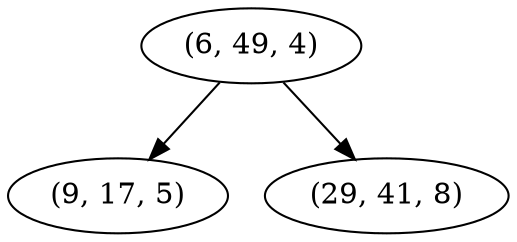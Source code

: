 digraph tree {
    "(6, 49, 4)";
    "(9, 17, 5)";
    "(29, 41, 8)";
    "(6, 49, 4)" -> "(9, 17, 5)";
    "(6, 49, 4)" -> "(29, 41, 8)";
}
